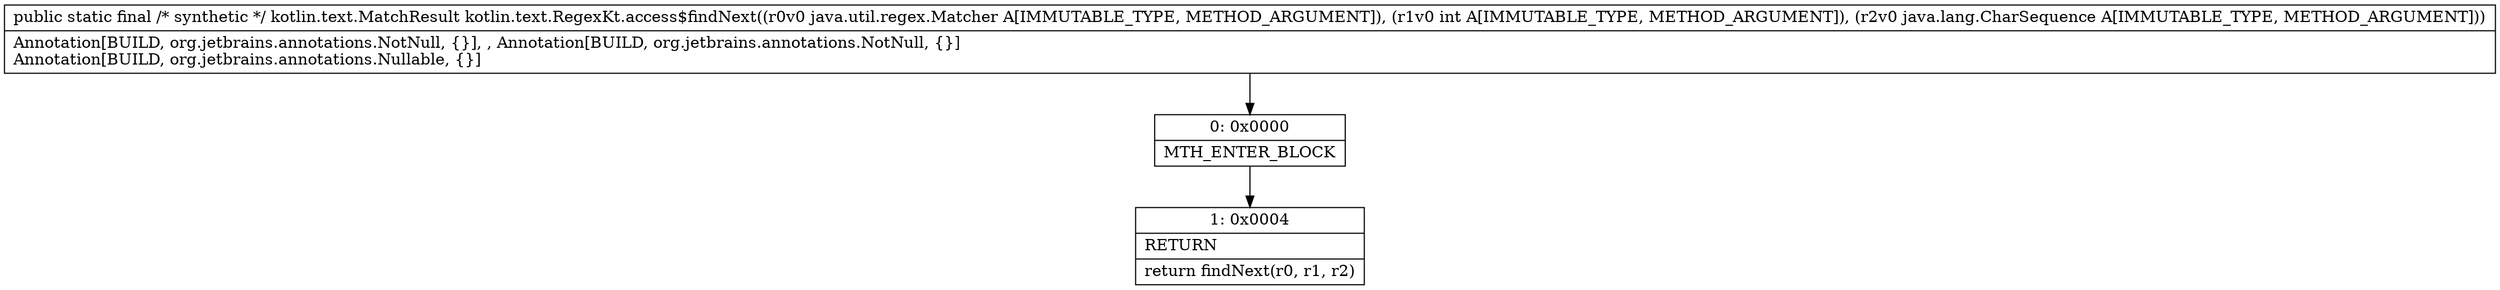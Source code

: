 digraph "CFG forkotlin.text.RegexKt.access$findNext(Ljava\/util\/regex\/Matcher;ILjava\/lang\/CharSequence;)Lkotlin\/text\/MatchResult;" {
Node_0 [shape=record,label="{0\:\ 0x0000|MTH_ENTER_BLOCK\l}"];
Node_1 [shape=record,label="{1\:\ 0x0004|RETURN\l|return findNext(r0, r1, r2)\l}"];
MethodNode[shape=record,label="{public static final \/* synthetic *\/ kotlin.text.MatchResult kotlin.text.RegexKt.access$findNext((r0v0 java.util.regex.Matcher A[IMMUTABLE_TYPE, METHOD_ARGUMENT]), (r1v0 int A[IMMUTABLE_TYPE, METHOD_ARGUMENT]), (r2v0 java.lang.CharSequence A[IMMUTABLE_TYPE, METHOD_ARGUMENT]))  | Annotation[BUILD, org.jetbrains.annotations.NotNull, \{\}], , Annotation[BUILD, org.jetbrains.annotations.NotNull, \{\}]\lAnnotation[BUILD, org.jetbrains.annotations.Nullable, \{\}]\l}"];
MethodNode -> Node_0;
Node_0 -> Node_1;
}

